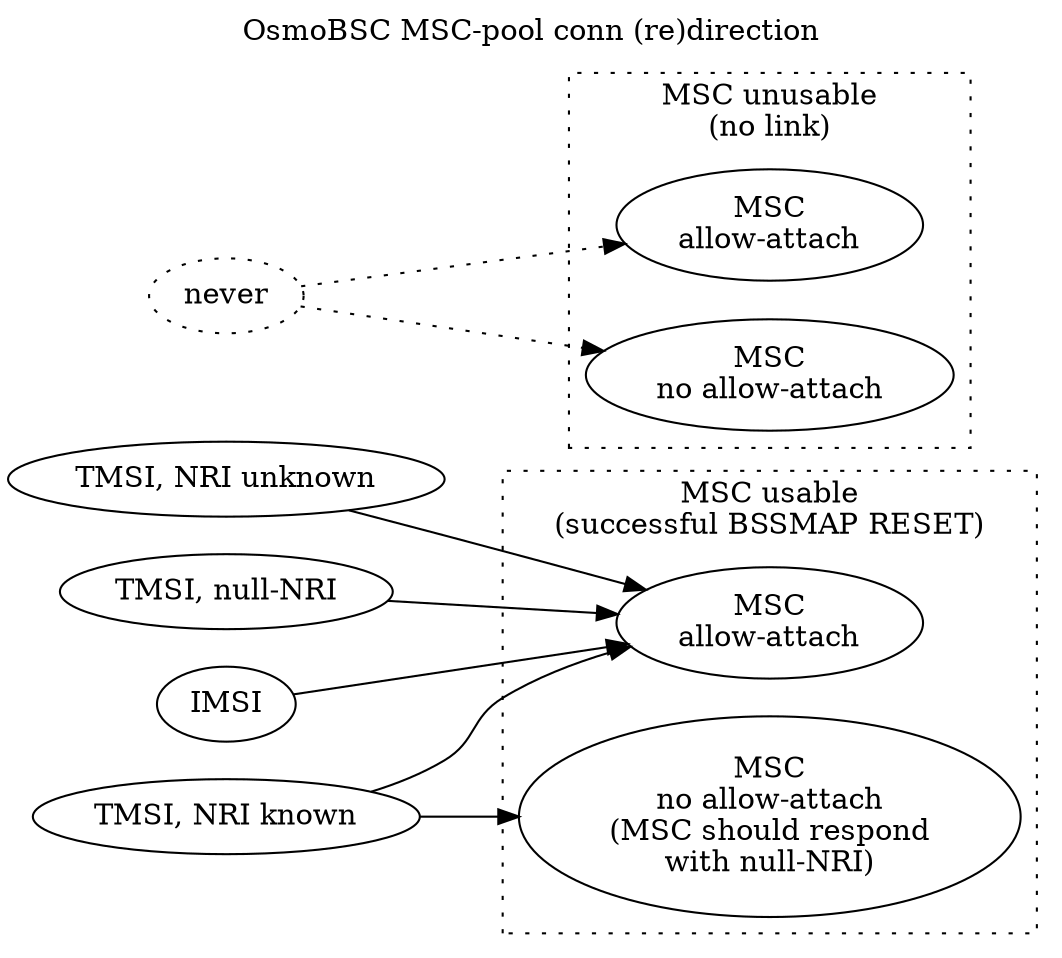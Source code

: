 digraph G {
	rankdir=LR
	labelloc=t; label="OsmoBSC MSC-pool conn (re)direction"

	subgraph cluster_msc_usable {
		style=dotted; label="MSC usable\n(successful BSSMAP RESET)"

		allowed [label="MSC\nallow-attach"]
		notallowed [label="MSC\nno allow-attach\n(MSC should respond\nwith null-NRI)"]
	}

	subgraph cluster_msc_unusable {
		style=dotted; label="MSC unusable\n(no link)"
		allowed_unusable [label="MSC\nallow-attach"]
		notallowed_unusable [label="MSC\nno allow-attach"]
	}

	TMSI_unknown_NRI [label="TMSI, NRI unknown"]
	TMSI_null_NRI [label="TMSI, null-NRI"]
	TMSI_known_NRI [label="TMSI, NRI known"]

	IMSI -> allowed
	TMSI_unknown_NRI -> allowed
	TMSI_null_NRI -> allowed
	TMSI_known_NRI -> allowed
	TMSI_known_NRI -> notallowed

	never [style=dotted]
	never -> {allowed_unusable, notallowed_unusable} [style=dotted]
}
